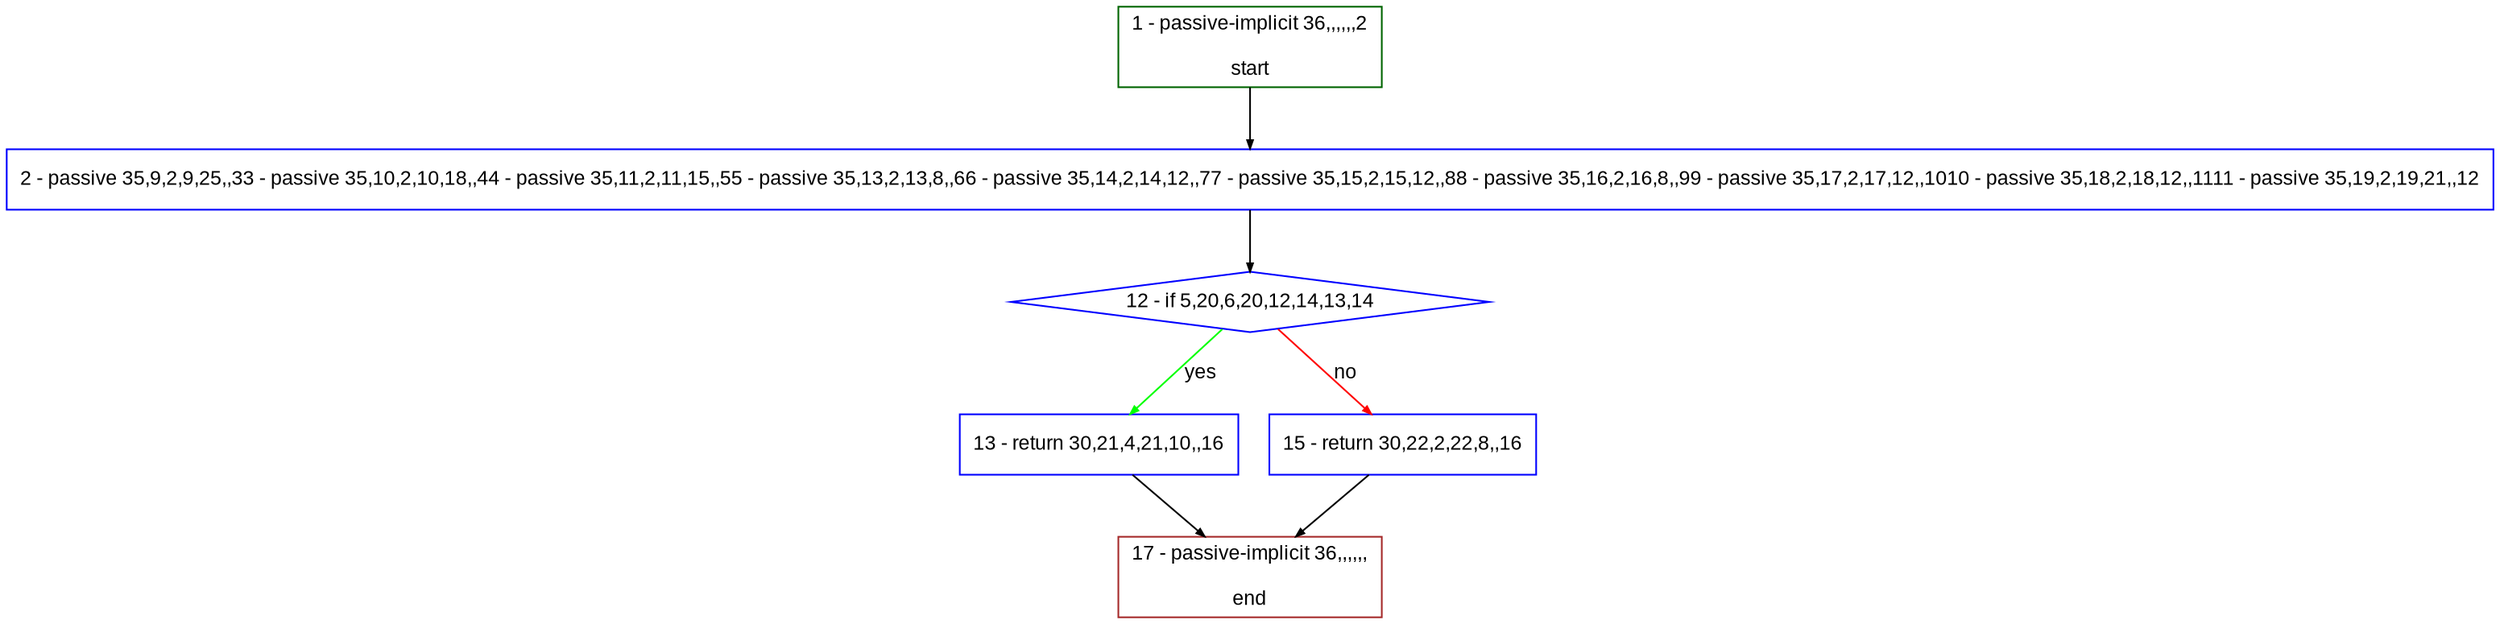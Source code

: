 digraph "" {
  graph [bgcolor="white", fillcolor="#FFFFCC", pack="true", packmode="clust", fontname="Arial", label="", fontsize="12", compound="true", style="rounded,filled"];
  node [node_initialized="no", fillcolor="white", fontname="Arial", label="", color="grey", fontsize="12", fixedsize="false", compound="true", shape="rectangle", style="filled"];
  edge [arrowtail="none", lhead="", fontcolor="black", fontname="Arial", label="", color="black", fontsize="12", arrowhead="normal", arrowsize="0.5", compound="true", ltail="", dir="forward"];
  __N1 [fillcolor="#ffffff", label="2 - passive 35,9,2,9,25,,33 - passive 35,10,2,10,18,,44 - passive 35,11,2,11,15,,55 - passive 35,13,2,13,8,,66 - passive 35,14,2,14,12,,77 - passive 35,15,2,15,12,,88 - passive 35,16,2,16,8,,99 - passive 35,17,2,17,12,,1010 - passive 35,18,2,18,12,,1111 - passive 35,19,2,19,21,,12", color="#0000ff", shape="box", style="filled"];
  __N2 [fillcolor="#ffffff", label="1 - passive-implicit 36,,,,,,2\n\nstart", color="#006400", shape="box", style="filled"];
  __N3 [fillcolor="#ffffff", label="12 - if 5,20,6,20,12,14,13,14", color="#0000ff", shape="diamond", style="filled"];
  __N4 [fillcolor="#ffffff", label="13 - return 30,21,4,21,10,,16", color="#0000ff", shape="box", style="filled"];
  __N5 [fillcolor="#ffffff", label="15 - return 30,22,2,22,8,,16", color="#0000ff", shape="box", style="filled"];
  __N6 [fillcolor="#ffffff", label="17 - passive-implicit 36,,,,,,\n\nend", color="#a52a2a", shape="box", style="filled"];
  __N2 -> __N1 [arrowtail="none", color="#000000", label="", arrowhead="normal", dir="forward"];
  __N1 -> __N3 [arrowtail="none", color="#000000", label="", arrowhead="normal", dir="forward"];
  __N3 -> __N4 [arrowtail="none", color="#00ff00", label="yes", arrowhead="normal", dir="forward"];
  __N3 -> __N5 [arrowtail="none", color="#ff0000", label="no", arrowhead="normal", dir="forward"];
  __N4 -> __N6 [arrowtail="none", color="#000000", label="", arrowhead="normal", dir="forward"];
  __N5 -> __N6 [arrowtail="none", color="#000000", label="", arrowhead="normal", dir="forward"];
}
